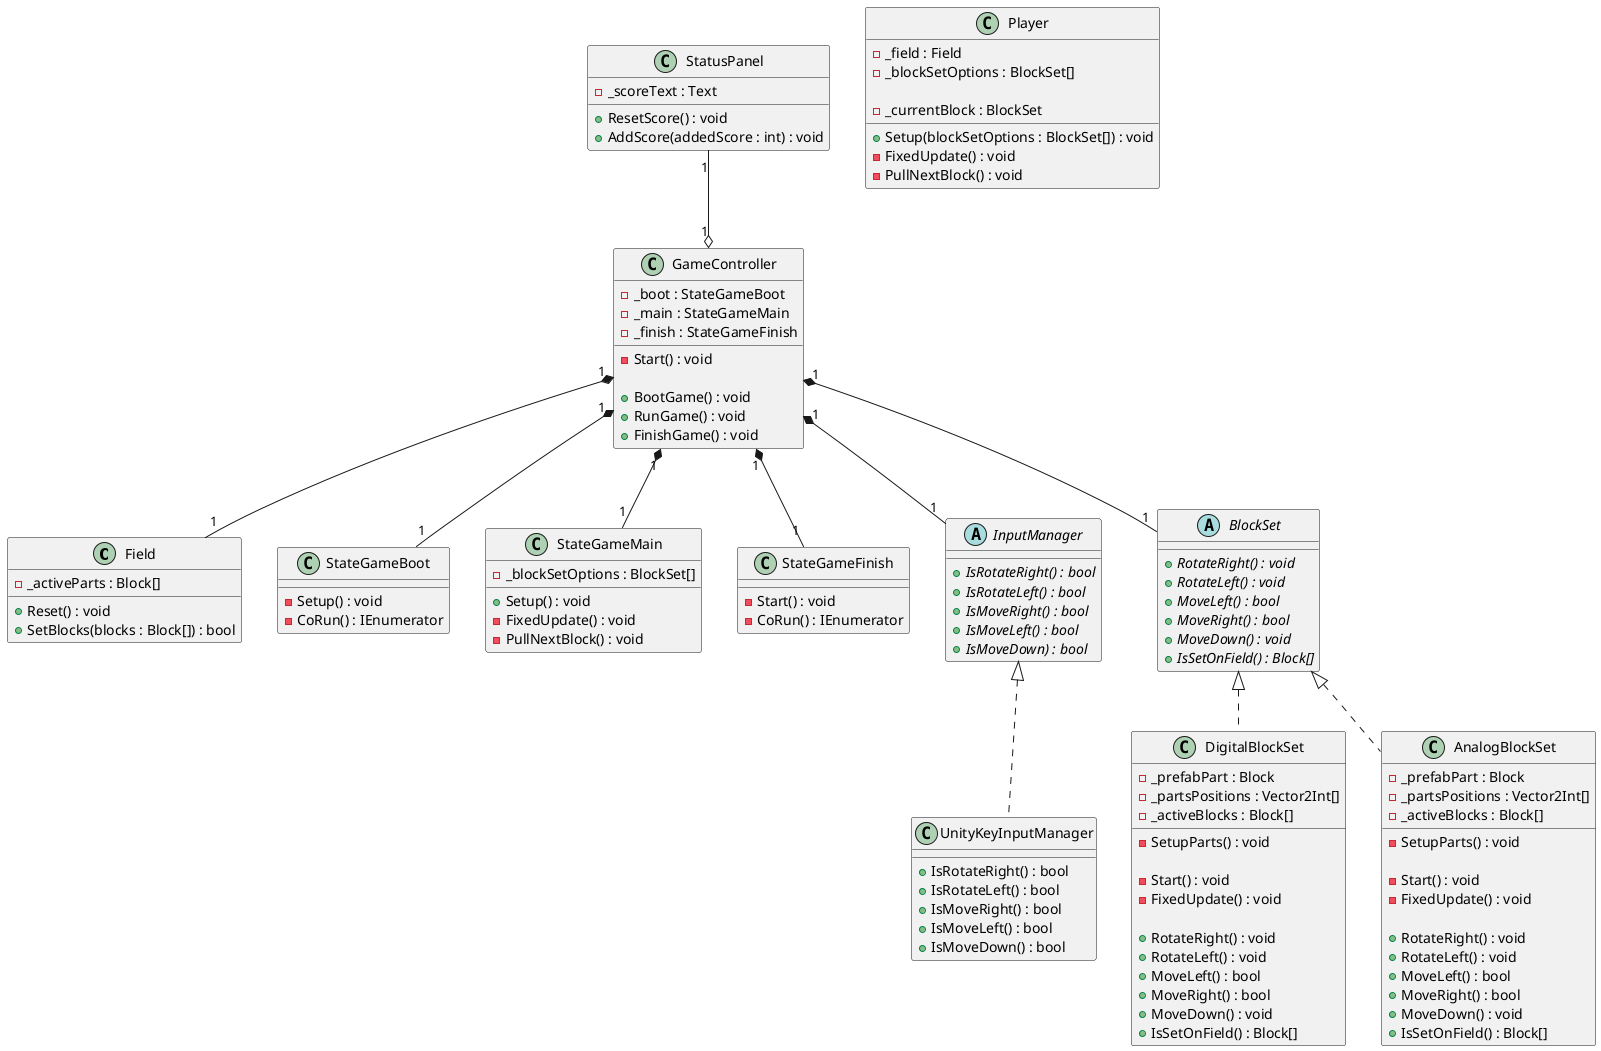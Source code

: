 @startuml

' フィールドの状態を管理する
class Field
{
    - _activeParts : Block[]

    + Reset() : void
    ' @return ブロックが積みあがってしまったらtrue, そうでなければfalse を返す
    + SetBlocks(blocks : Block[]) : bool
}

' ゲームの進行を管理する
class GameController
{
    - _boot : StateGameBoot
    - _main : StateGameMain
    - _finish : StateGameFinish

    - Start() : void

    + BootGame() : void
    + RunGame() : void
    + FinishGame() : void
}

class Player
{
    - _field : Field
    - _blockSetOptions : BlockSet[]

    - _currentBlock : BlockSet

    + Setup(blockSetOptions : BlockSet[]) : void
    - FixedUpdate() : void
    - PullNextBlock() : void
}

class StateGameBoot
{
    - Setup() : void
    - CoRun() : IEnumerator
}

class StateGameMain
{
    - _blockSetOptions : BlockSet[]

    + Setup() : void
    - FixedUpdate() : void
    - PullNextBlock() : void
}

class StateGameFinish
{
    - Start() : void
    - CoRun() : IEnumerator
}

abstract class InputManager
{
    + {abstract} IsRotateRight() : bool
    + {abstract} IsRotateLeft() : bool
    + {abstract} IsMoveRight() : bool
    + {abstract} IsMoveLeft() : bool
    + {abstract} IsMoveDown) : bool
}

class UnityKeyInputManager
{
    + IsRotateRight() : bool
    + IsRotateLeft() : bool
    + IsMoveRight() : bool
    + IsMoveLeft() : bool
    + IsMoveDown() : bool
}

' ブロックの状態を管理する
abstract class BlockSet
{
    + {abstract} RotateRight() : void
    + {abstract} RotateLeft() : void
    ' @return 移動できる場合はtrue, 何かにぶつかって移動できない場合はfalse
    + {abstract} MoveLeft() : bool
    ' @return 移動できる場合はtrue, 何かにぶつかって移動できない場合はfalse
    + {abstract} MoveRight() : bool
    + {abstract} MoveDown() : void
    ' @return フィールドに設置された直後であれば設置されたブロックの配列を、設置されていなければnull を返す
    + {abstract} IsSetOnField() : Block[]
}

class DigitalBlockSet
{
    - _prefabPart : Block
    - _partsPositions : Vector2Int[]
    - _activeBlocks : Block[]

    - SetupParts() : void

    - Start() : void
    - FixedUpdate() : void

    + RotateRight() : void
    + RotateLeft() : void
    ' @return 移動できる場合はtrue, 何かにぶつかって移動できない場合はfalse
    + MoveLeft() : bool
    ' @return 移動できる場合はtrue, 何かにぶつかって移動できない場合はfalse
    + MoveRight() : bool
    + MoveDown() : void
    ' @return フィールドに設置された直後であれば設置されたブロックの配列を、設置されていなければnull を返す
    + IsSetOnField() : Block[]
}

class AnalogBlockSet
{
    - _prefabPart : Block
    - _partsPositions : Vector2Int[]
    - _activeBlocks : Block[]

    - SetupParts() : void

    - Start() : void
    - FixedUpdate() : void

    + RotateRight() : void
    + RotateLeft() : void
    ' @return 移動できる場合はtrue, 何かにぶつかって移動できない場合はfalse
    + MoveLeft() : bool
    ' @return 移動できる場合はtrue, 何かにぶつかって移動できない場合はfalse
    + MoveRight() : bool
    + MoveDown() : void
    ' @return フィールドに設置された直後であれば設置されたブロックの配列を、設置されていなければnull を返す
    + IsSetOnField() : Block[]
}

class StatusPanel
{
    - _scoreText : Text
 
    + ResetScore() : void
    + AddScore(addedScore : int) : void
}

GameController "1" *-- "1" Field
GameController "1" *-- "1" BlockSet
GameController "1" *-- "1" InputManager
GameController "1" *-- "1" StateGameBoot
GameController "1" *-- "1" StateGameMain
GameController "1" *-- "1" StateGameFinish

StatusPanel "1" --o "1" GameController

BlockSet <|.. DigitalBlockSet
BlockSet <|.. AnalogBlockSet

InputManager <|.. UnityKeyInputManager

@enduml
